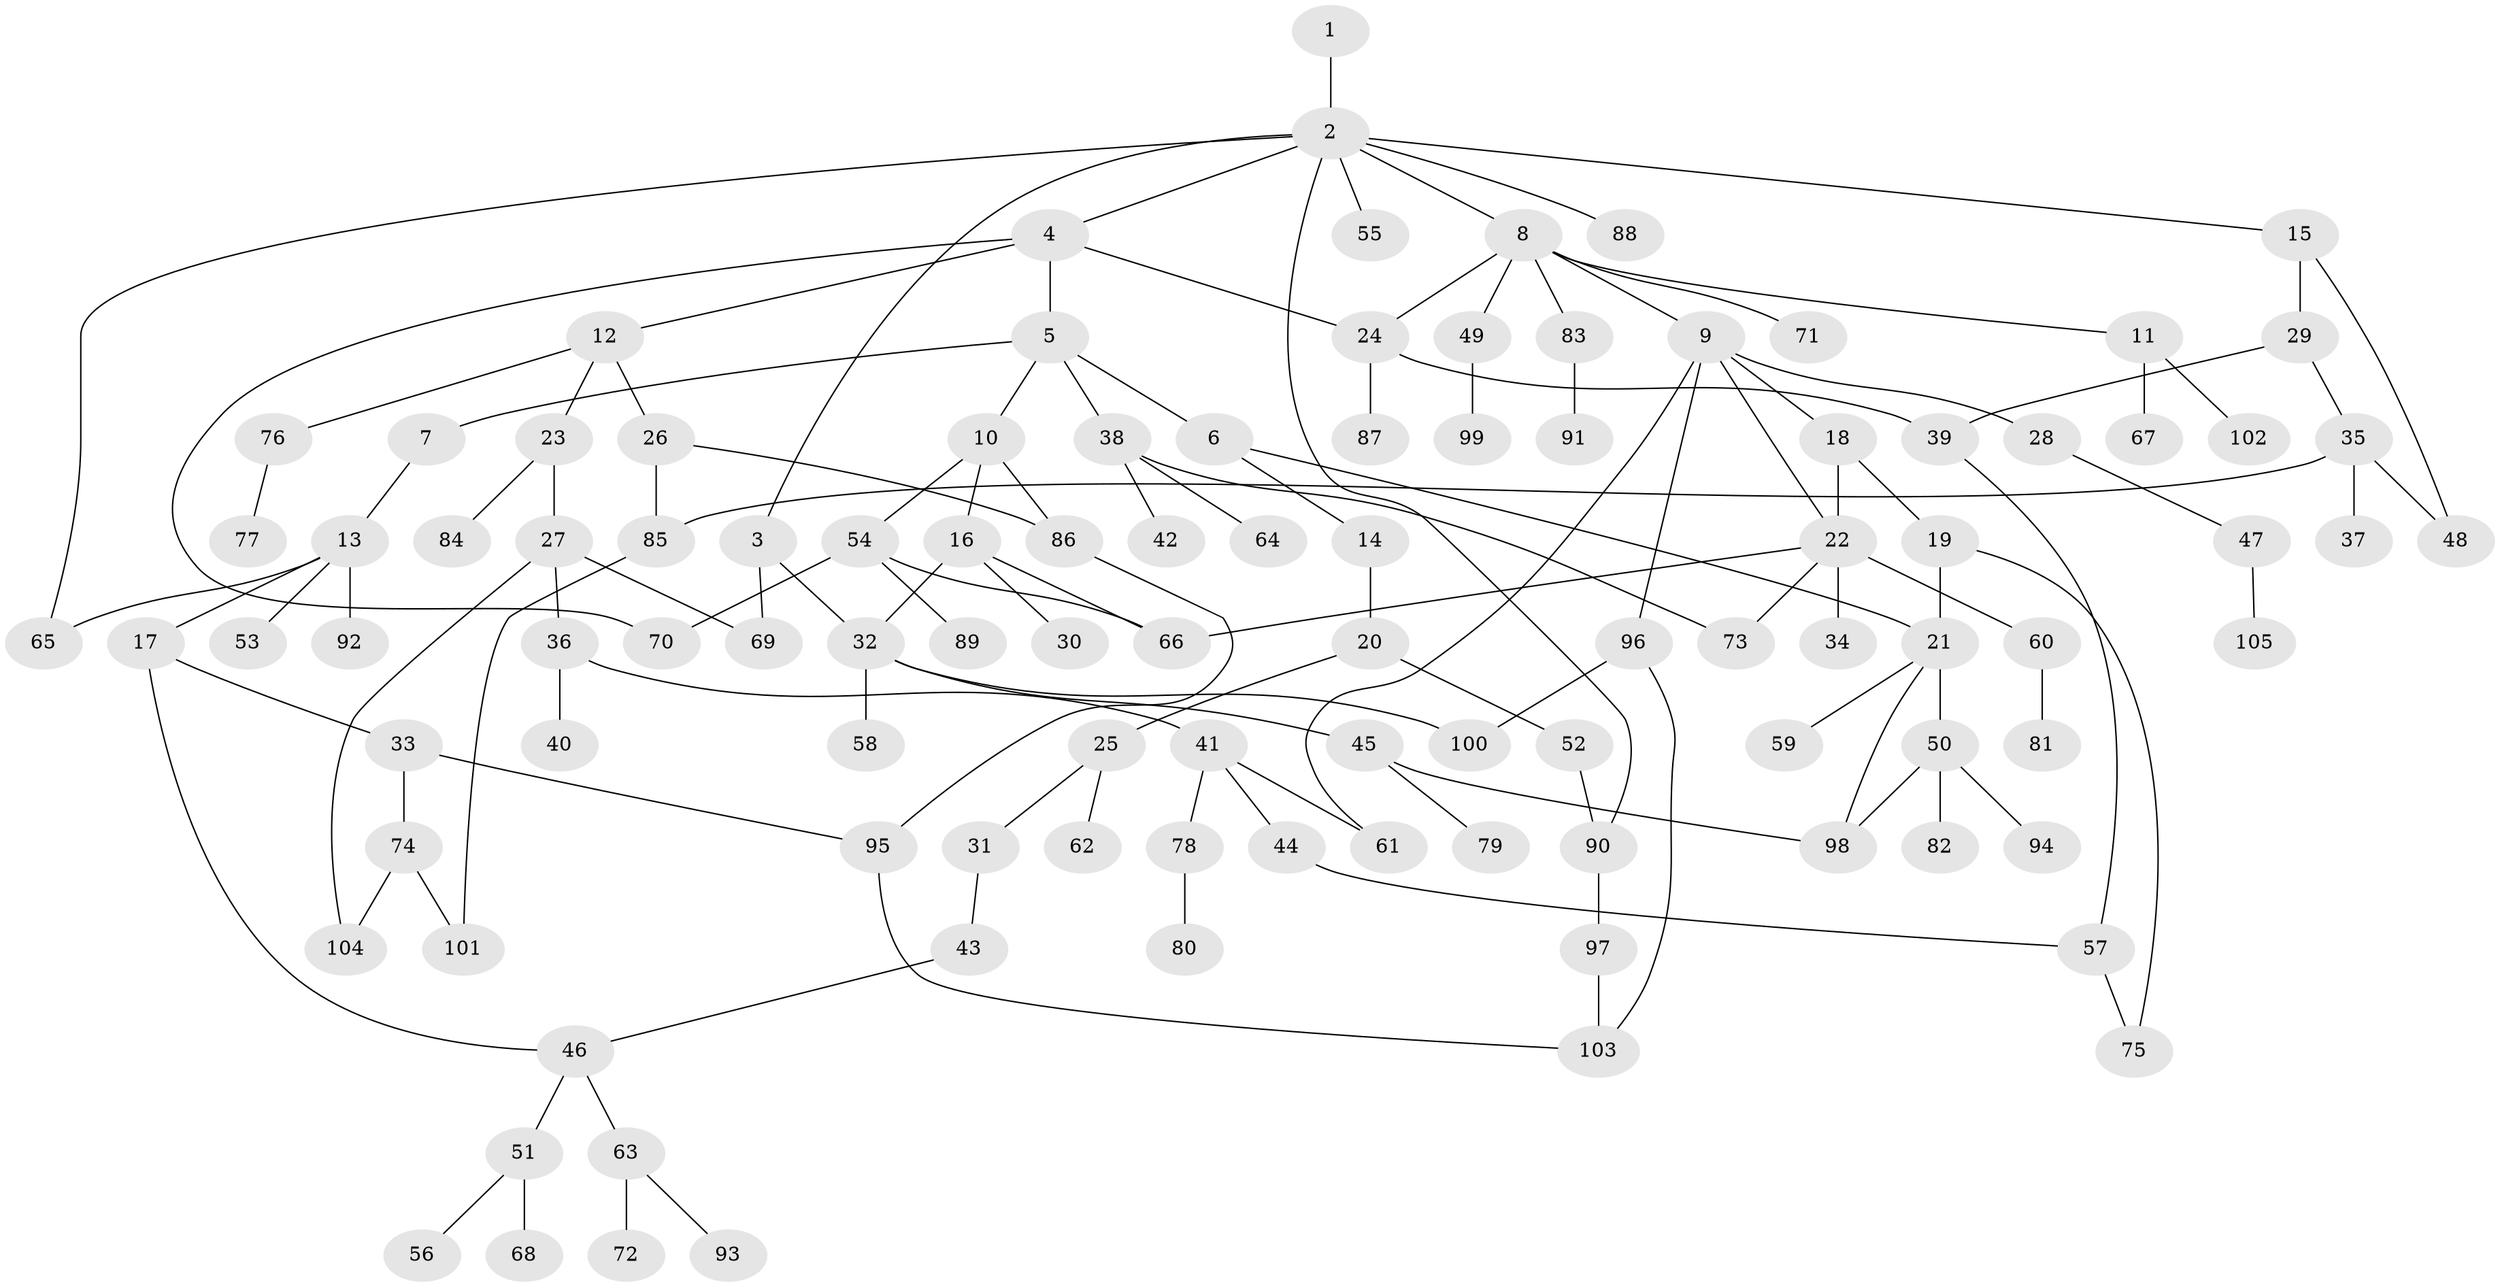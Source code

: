 // coarse degree distribution, {1: 0.25333333333333335, 8: 0.013333333333333334, 3: 0.22666666666666666, 5: 0.05333333333333334, 2: 0.28, 6: 0.04, 4: 0.13333333333333333}
// Generated by graph-tools (version 1.1) at 2025/49/03/04/25 22:49:01]
// undirected, 105 vertices, 131 edges
graph export_dot {
  node [color=gray90,style=filled];
  1;
  2;
  3;
  4;
  5;
  6;
  7;
  8;
  9;
  10;
  11;
  12;
  13;
  14;
  15;
  16;
  17;
  18;
  19;
  20;
  21;
  22;
  23;
  24;
  25;
  26;
  27;
  28;
  29;
  30;
  31;
  32;
  33;
  34;
  35;
  36;
  37;
  38;
  39;
  40;
  41;
  42;
  43;
  44;
  45;
  46;
  47;
  48;
  49;
  50;
  51;
  52;
  53;
  54;
  55;
  56;
  57;
  58;
  59;
  60;
  61;
  62;
  63;
  64;
  65;
  66;
  67;
  68;
  69;
  70;
  71;
  72;
  73;
  74;
  75;
  76;
  77;
  78;
  79;
  80;
  81;
  82;
  83;
  84;
  85;
  86;
  87;
  88;
  89;
  90;
  91;
  92;
  93;
  94;
  95;
  96;
  97;
  98;
  99;
  100;
  101;
  102;
  103;
  104;
  105;
  1 -- 2;
  2 -- 3;
  2 -- 4;
  2 -- 8;
  2 -- 15;
  2 -- 55;
  2 -- 88;
  2 -- 90;
  2 -- 65;
  3 -- 69;
  3 -- 32;
  4 -- 5;
  4 -- 12;
  4 -- 70;
  4 -- 24;
  5 -- 6;
  5 -- 7;
  5 -- 10;
  5 -- 38;
  6 -- 14;
  6 -- 21;
  7 -- 13;
  8 -- 9;
  8 -- 11;
  8 -- 24;
  8 -- 49;
  8 -- 71;
  8 -- 83;
  9 -- 18;
  9 -- 22;
  9 -- 28;
  9 -- 96;
  9 -- 61;
  10 -- 16;
  10 -- 54;
  10 -- 86;
  11 -- 67;
  11 -- 102;
  12 -- 23;
  12 -- 26;
  12 -- 76;
  13 -- 17;
  13 -- 53;
  13 -- 65;
  13 -- 92;
  14 -- 20;
  15 -- 29;
  15 -- 48;
  16 -- 30;
  16 -- 32;
  16 -- 66;
  17 -- 33;
  17 -- 46;
  18 -- 19;
  18 -- 22;
  19 -- 21;
  19 -- 75;
  20 -- 25;
  20 -- 52;
  21 -- 50;
  21 -- 59;
  21 -- 98;
  22 -- 34;
  22 -- 60;
  22 -- 66;
  22 -- 73;
  23 -- 27;
  23 -- 84;
  24 -- 87;
  24 -- 39;
  25 -- 31;
  25 -- 62;
  26 -- 85;
  26 -- 86;
  27 -- 36;
  27 -- 104;
  27 -- 69;
  28 -- 47;
  29 -- 35;
  29 -- 39;
  31 -- 43;
  32 -- 45;
  32 -- 58;
  32 -- 100;
  33 -- 74;
  33 -- 95;
  35 -- 37;
  35 -- 85;
  35 -- 48;
  36 -- 40;
  36 -- 41;
  38 -- 42;
  38 -- 64;
  38 -- 73;
  39 -- 57;
  41 -- 44;
  41 -- 61;
  41 -- 78;
  43 -- 46;
  44 -- 57;
  45 -- 79;
  45 -- 98;
  46 -- 51;
  46 -- 63;
  47 -- 105;
  49 -- 99;
  50 -- 82;
  50 -- 94;
  50 -- 98;
  51 -- 56;
  51 -- 68;
  52 -- 90;
  54 -- 89;
  54 -- 66;
  54 -- 70;
  57 -- 75;
  60 -- 81;
  63 -- 72;
  63 -- 93;
  74 -- 101;
  74 -- 104;
  76 -- 77;
  78 -- 80;
  83 -- 91;
  85 -- 101;
  86 -- 95;
  90 -- 97;
  95 -- 103;
  96 -- 100;
  96 -- 103;
  97 -- 103;
}
